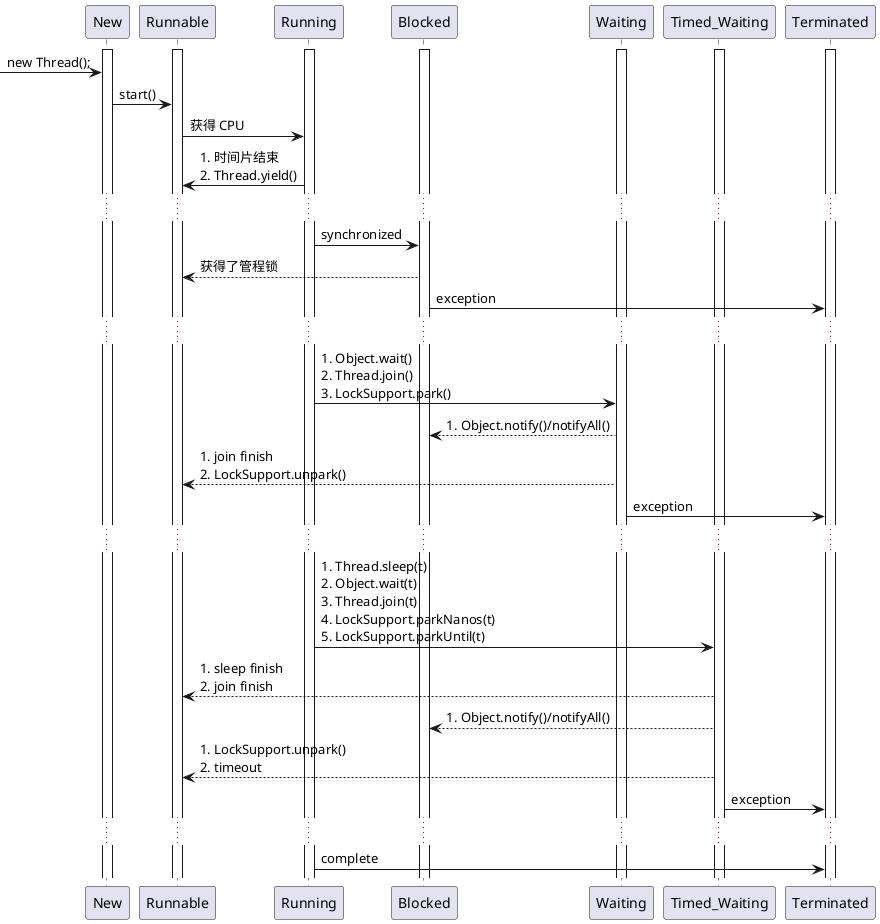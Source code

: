 @startuml java-thread-state

activate New
activate Runnable
activate Running
activate Blocked
activate Waiting
activate Timed_Waiting
activate Terminated

-> New : new Thread();
New -> Runnable : start()

Runnable -> Running : 获得 CPU
Running -> Runnable : 1. 时间片结束\n2. Thread.yield()

...

Running -> Blocked : synchronized
Blocked --> Runnable : 获得了管程锁
Blocked -> Terminated : exception

...

Running -> Waiting : 1. Object.wait()\n2. Thread.join()\n3. LockSupport.park()

Waiting --> Blocked : 1. Object.notify()/notifyAll()
Waiting --> Runnable : 1. join finish\n2. LockSupport.unpark()
Waiting -> Terminated : exception

...

Running -> Timed_Waiting : 1. Thread.sleep(t)\n2. Object.wait(t)\n3. Thread.join(t)\n4. LockSupport.parkNanos(t)\n5. LockSupport.parkUntil(t)

Timed_Waiting --> Runnable : 1. sleep finish\n2. join finish
Timed_Waiting --> Blocked : 1. Object.notify()/notifyAll()
Timed_Waiting --> Runnable : 1. LockSupport.unpark()\n2. timeout
Timed_Waiting -> Terminated : exception
...

Running -> Terminated : complete

@enduml
